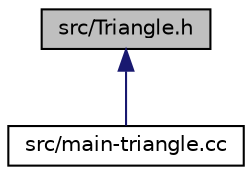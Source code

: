digraph "src/Triangle.h"
{
 // LATEX_PDF_SIZE
  edge [fontname="Helvetica",fontsize="10",labelfontname="Helvetica",labelfontsize="10"];
  node [fontname="Helvetica",fontsize="10",shape=record];
  Node8 [label="src/Triangle.h",height=0.2,width=0.4,color="black", fillcolor="grey75", style="filled", fontcolor="black",tooltip="definition of the Triangle class"];
  Node8 -> Node9 [dir="back",color="midnightblue",fontsize="10",style="solid"];
  Node9 [label="src/main-triangle.cc",height=0.2,width=0.4,color="black", fillcolor="white", style="filled",URL="$main-triangle_8cc.html",tooltip=" "];
}
